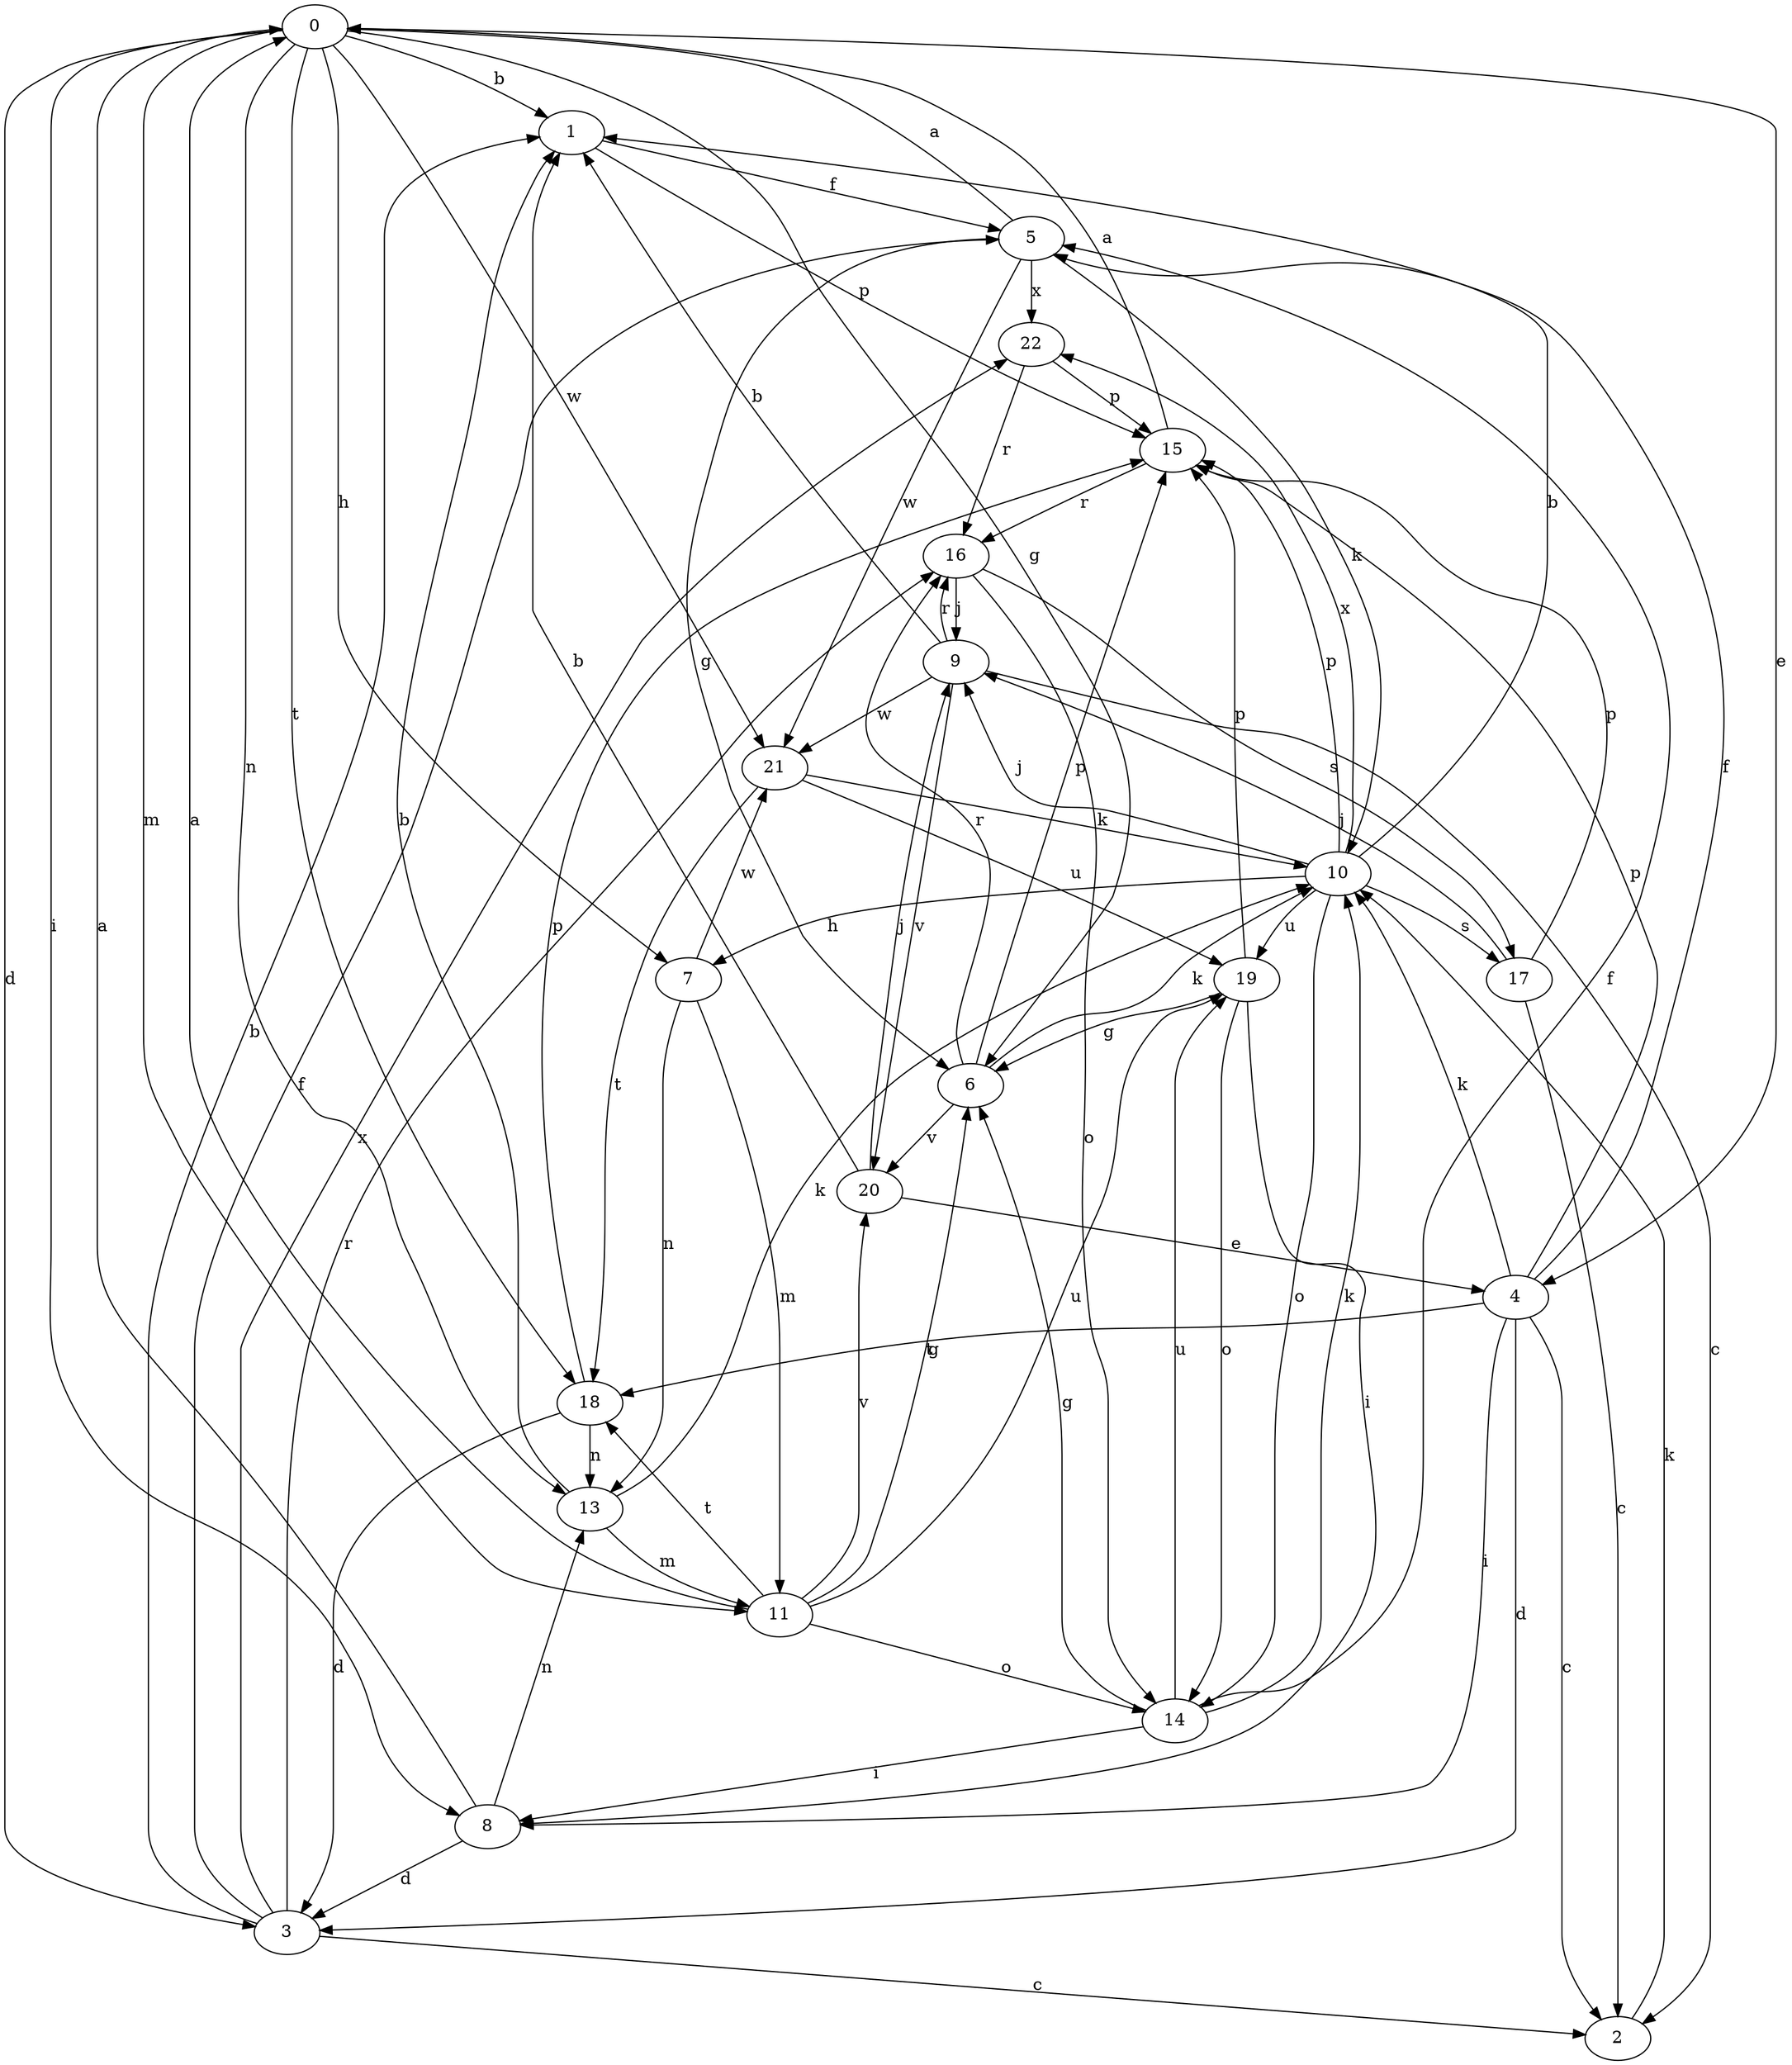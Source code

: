 strict digraph  {
0;
1;
2;
3;
4;
5;
6;
7;
8;
9;
10;
11;
13;
14;
15;
16;
17;
18;
19;
20;
21;
22;
0 -> 1  [label=b];
0 -> 3  [label=d];
0 -> 4  [label=e];
0 -> 6  [label=g];
0 -> 7  [label=h];
0 -> 8  [label=i];
0 -> 11  [label=m];
0 -> 13  [label=n];
0 -> 18  [label=t];
0 -> 21  [label=w];
1 -> 5  [label=f];
1 -> 15  [label=p];
2 -> 10  [label=k];
3 -> 1  [label=b];
3 -> 2  [label=c];
3 -> 5  [label=f];
3 -> 16  [label=r];
3 -> 22  [label=x];
4 -> 2  [label=c];
4 -> 3  [label=d];
4 -> 5  [label=f];
4 -> 8  [label=i];
4 -> 10  [label=k];
4 -> 15  [label=p];
4 -> 18  [label=t];
5 -> 0  [label=a];
5 -> 6  [label=g];
5 -> 10  [label=k];
5 -> 21  [label=w];
5 -> 22  [label=x];
6 -> 10  [label=k];
6 -> 15  [label=p];
6 -> 16  [label=r];
6 -> 20  [label=v];
7 -> 11  [label=m];
7 -> 13  [label=n];
7 -> 21  [label=w];
8 -> 0  [label=a];
8 -> 3  [label=d];
8 -> 13  [label=n];
9 -> 1  [label=b];
9 -> 2  [label=c];
9 -> 16  [label=r];
9 -> 20  [label=v];
9 -> 21  [label=w];
10 -> 1  [label=b];
10 -> 7  [label=h];
10 -> 9  [label=j];
10 -> 14  [label=o];
10 -> 15  [label=p];
10 -> 17  [label=s];
10 -> 19  [label=u];
10 -> 22  [label=x];
11 -> 0  [label=a];
11 -> 6  [label=g];
11 -> 14  [label=o];
11 -> 18  [label=t];
11 -> 19  [label=u];
11 -> 20  [label=v];
13 -> 1  [label=b];
13 -> 10  [label=k];
13 -> 11  [label=m];
14 -> 5  [label=f];
14 -> 6  [label=g];
14 -> 8  [label=i];
14 -> 10  [label=k];
14 -> 19  [label=u];
15 -> 0  [label=a];
15 -> 16  [label=r];
16 -> 9  [label=j];
16 -> 14  [label=o];
16 -> 17  [label=s];
17 -> 2  [label=c];
17 -> 9  [label=j];
17 -> 15  [label=p];
18 -> 3  [label=d];
18 -> 13  [label=n];
18 -> 15  [label=p];
19 -> 6  [label=g];
19 -> 8  [label=i];
19 -> 14  [label=o];
19 -> 15  [label=p];
20 -> 1  [label=b];
20 -> 4  [label=e];
20 -> 9  [label=j];
21 -> 10  [label=k];
21 -> 18  [label=t];
21 -> 19  [label=u];
22 -> 15  [label=p];
22 -> 16  [label=r];
}
